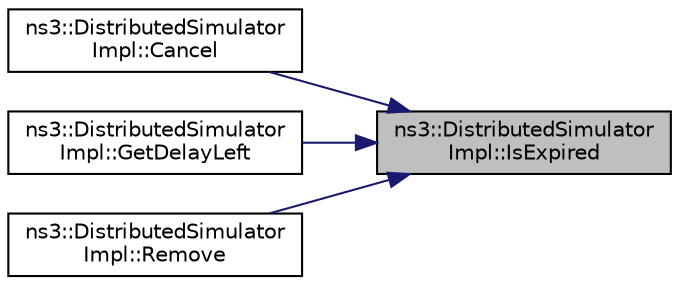 digraph "ns3::DistributedSimulatorImpl::IsExpired"
{
 // LATEX_PDF_SIZE
  edge [fontname="Helvetica",fontsize="10",labelfontname="Helvetica",labelfontsize="10"];
  node [fontname="Helvetica",fontsize="10",shape=record];
  rankdir="RL";
  Node1 [label="ns3::DistributedSimulator\lImpl::IsExpired",height=0.2,width=0.4,color="black", fillcolor="grey75", style="filled", fontcolor="black",tooltip="Check if an event has already run or been cancelled."];
  Node1 -> Node2 [dir="back",color="midnightblue",fontsize="10",style="solid",fontname="Helvetica"];
  Node2 [label="ns3::DistributedSimulator\lImpl::Cancel",height=0.2,width=0.4,color="black", fillcolor="white", style="filled",URL="$classns3_1_1_distributed_simulator_impl.html#a01dbbe5f49399a58cde9959cebeee3ac",tooltip="Set the cancel bit on this event: the event's associated function will not be invoked when it expires..."];
  Node1 -> Node3 [dir="back",color="midnightblue",fontsize="10",style="solid",fontname="Helvetica"];
  Node3 [label="ns3::DistributedSimulator\lImpl::GetDelayLeft",height=0.2,width=0.4,color="black", fillcolor="white", style="filled",URL="$classns3_1_1_distributed_simulator_impl.html#a88896f46ec8acf72db6021ea13d26991",tooltip="Get the remaining time until this event will execute."];
  Node1 -> Node4 [dir="back",color="midnightblue",fontsize="10",style="solid",fontname="Helvetica"];
  Node4 [label="ns3::DistributedSimulator\lImpl::Remove",height=0.2,width=0.4,color="black", fillcolor="white", style="filled",URL="$classns3_1_1_distributed_simulator_impl.html#a4dfb40c258496656f8cfd324d124c825",tooltip="Remove an event from the event list."];
}
